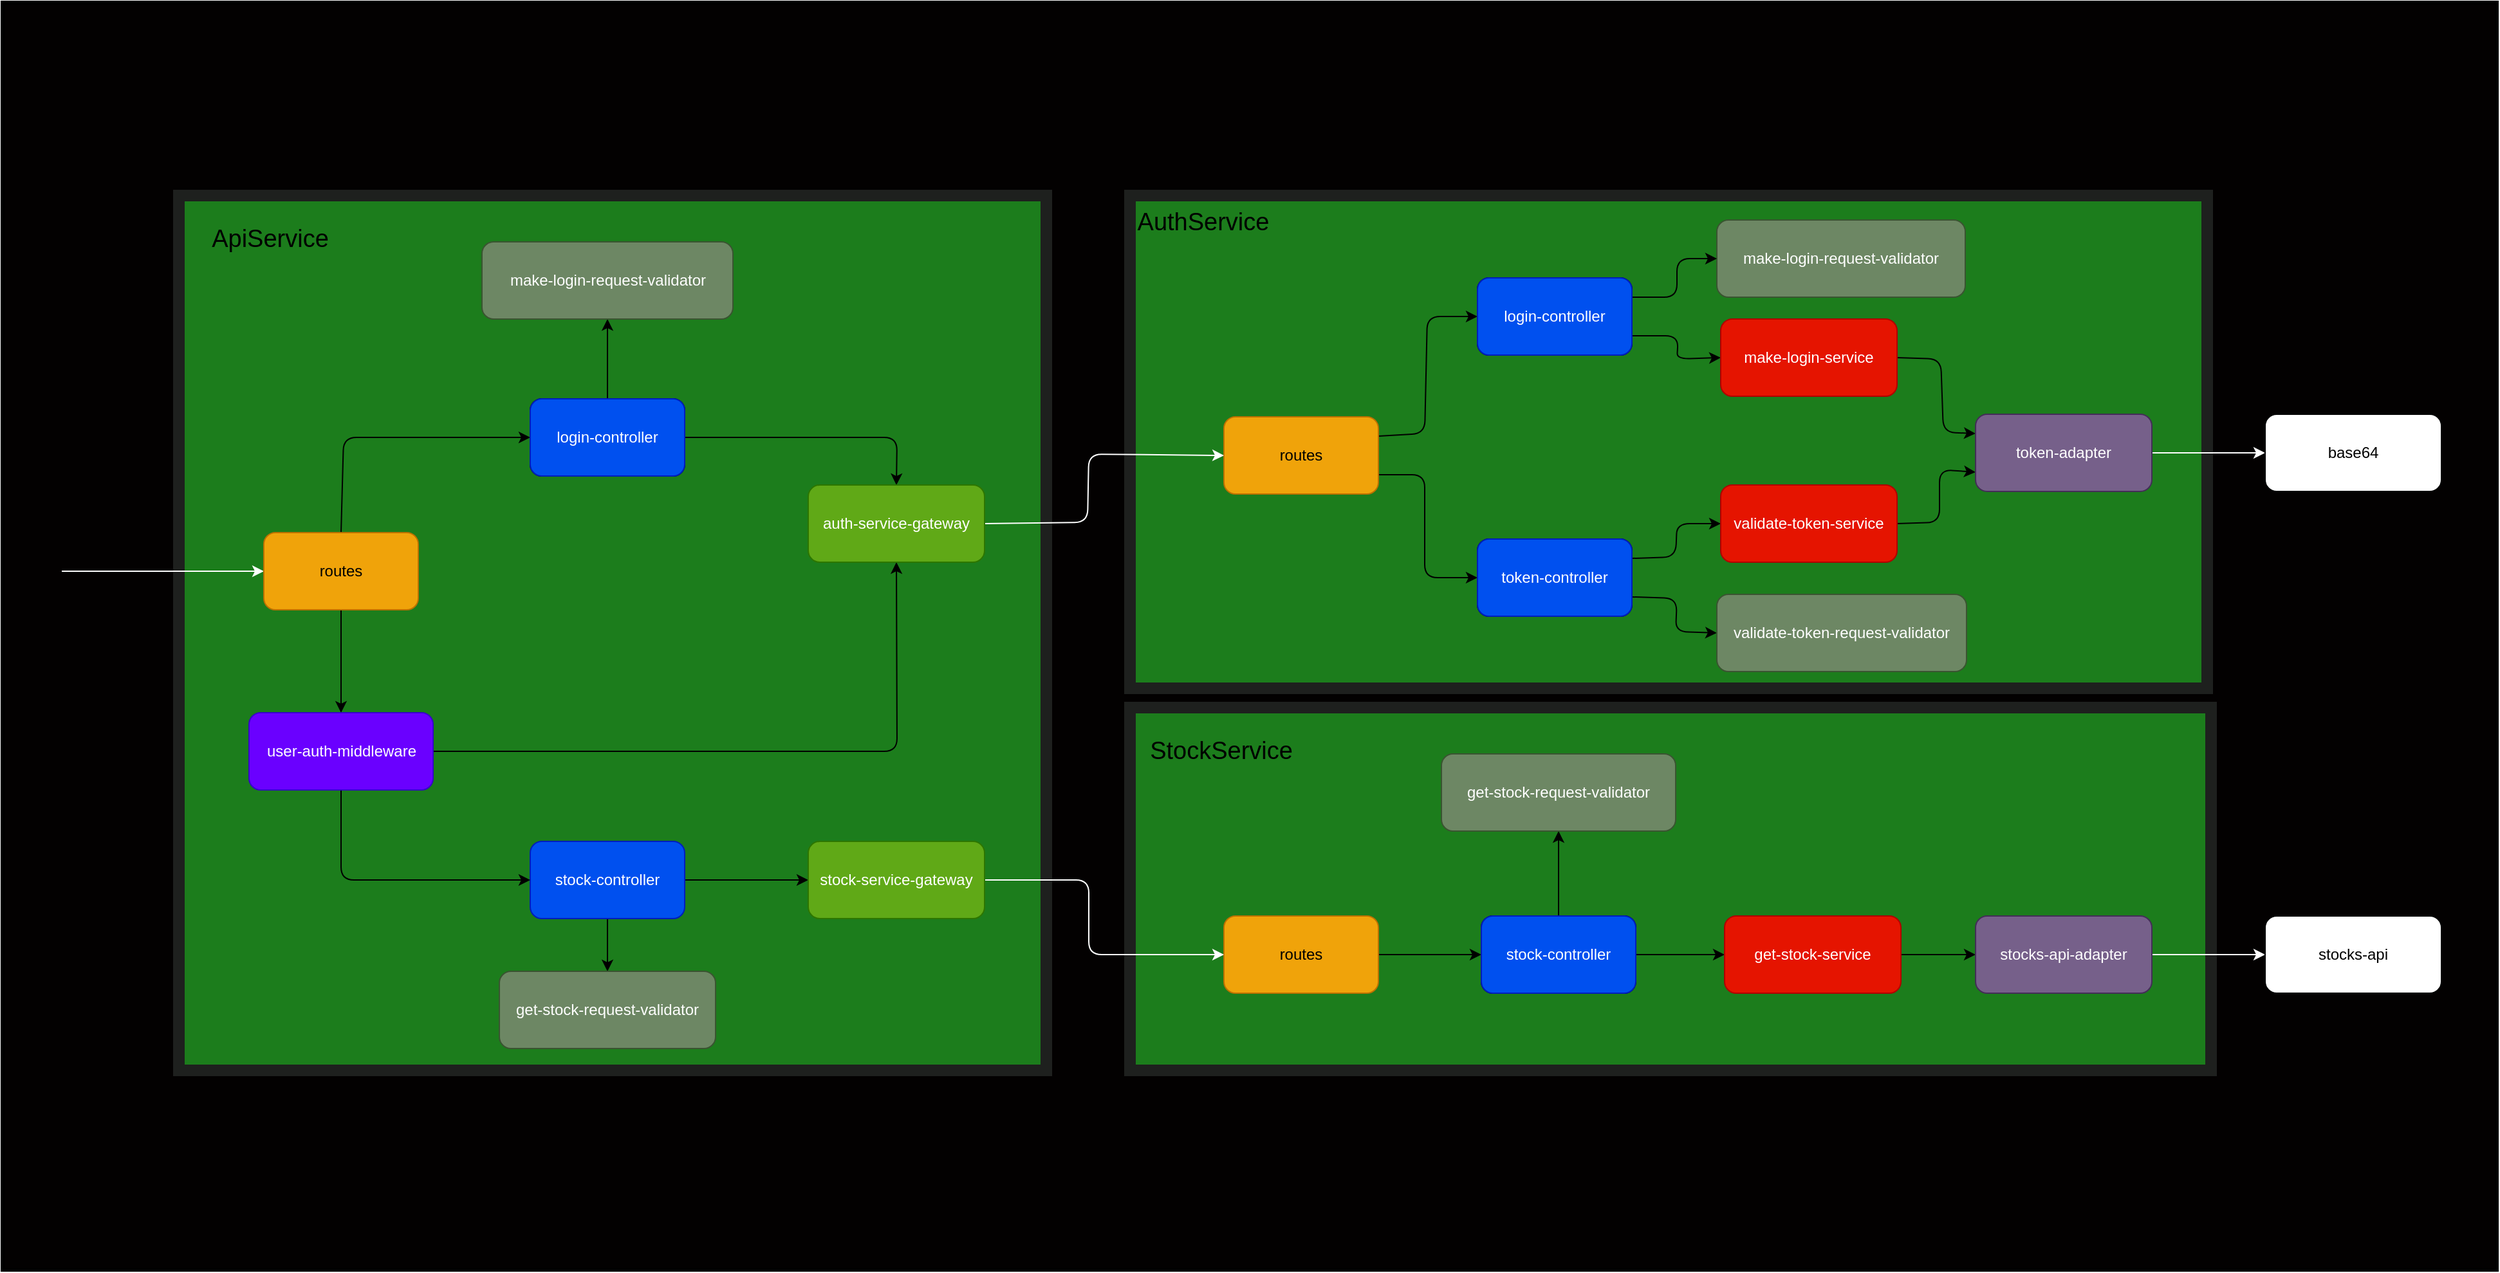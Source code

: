 <mxfile>
    <diagram id="W7Mkh2RLzANtmnkhI0Z8" name="Page-1">
        <mxGraphModel dx="3155" dy="1918" grid="0" gridSize="10" guides="1" tooltips="1" connect="1" arrows="1" fold="1" page="0" pageScale="1" pageWidth="850" pageHeight="1100" math="0" shadow="0">
            <root>
                <mxCell id="0"/>
                <mxCell id="1" parent="0"/>
                <mxCell id="89" value="" style="rounded=0;whiteSpace=wrap;html=1;strokeWidth=3;strokeColor=#000000;fillColor=#030101;" parent="1" vertex="1">
                    <mxGeometry x="-943" y="-221" width="1938" height="985" as="geometry"/>
                </mxCell>
                <mxCell id="10" value="" style="rounded=0;whiteSpace=wrap;html=1;fillColor=#1c7d1c;strokeWidth=9;strokeColor=#1e201e;fontColor=#ffffff;" parent="1" vertex="1">
                    <mxGeometry x="-67" y="-71" width="837" height="383" as="geometry"/>
                </mxCell>
                <mxCell id="5" style="edgeStyle=none;html=1;exitX=1;exitY=0.25;exitDx=0;exitDy=0;entryX=0;entryY=0.5;entryDx=0;entryDy=0;" parent="1" source="45" target="3" edge="1">
                    <mxGeometry relative="1" as="geometry">
                        <mxPoint x="123" y="23" as="sourcePoint"/>
                        <Array as="points">
                            <mxPoint x="162" y="114"/>
                            <mxPoint x="164" y="23"/>
                        </Array>
                    </mxGeometry>
                </mxCell>
                <mxCell id="7" style="edgeStyle=none;html=1;exitX=1;exitY=0.75;exitDx=0;exitDy=0;entryX=0;entryY=0.5;entryDx=0;entryDy=0;" parent="1" source="72" target="4" edge="1">
                    <mxGeometry relative="1" as="geometry">
                        <Array as="points">
                            <mxPoint x="359" y="38"/>
                            <mxPoint x="358" y="56"/>
                        </Array>
                    </mxGeometry>
                </mxCell>
                <mxCell id="3" value="login-controller" style="rounded=1;whiteSpace=wrap;html=1;" parent="1" vertex="1">
                    <mxGeometry x="203" y="-7" width="120" height="60" as="geometry"/>
                </mxCell>
                <mxCell id="82" style="edgeStyle=none;html=1;exitX=1;exitY=0.5;exitDx=0;exitDy=0;entryX=0;entryY=0.25;entryDx=0;entryDy=0;" parent="1" source="4" target="51" edge="1">
                    <mxGeometry relative="1" as="geometry">
                        <Array as="points">
                            <mxPoint x="563" y="56"/>
                            <mxPoint x="565" y="113"/>
                        </Array>
                    </mxGeometry>
                </mxCell>
                <mxCell id="4" value="make-login-service" style="rounded=1;whiteSpace=wrap;html=1;fillColor=#e51400;fontColor=#ffffff;strokeColor=#B20000;" parent="1" vertex="1">
                    <mxGeometry x="392" y="25" width="137" height="60" as="geometry"/>
                </mxCell>
                <mxCell id="8" value="make-login-request-validator" style="rounded=1;whiteSpace=wrap;html=1;fillColor=#6d8764;fontColor=#ffffff;strokeColor=#3A5431;" parent="1" vertex="1">
                    <mxGeometry x="389" y="-52" width="193" height="60" as="geometry"/>
                </mxCell>
                <mxCell id="12" value="AuthService" style="text;html=1;strokeColor=none;fillColor=none;align=center;verticalAlign=middle;whiteSpace=wrap;rounded=0;strokeWidth=6;fontSize=19;" parent="1" vertex="1">
                    <mxGeometry x="-40" y="-65" width="60" height="30" as="geometry"/>
                </mxCell>
                <mxCell id="13" value="" style="rounded=0;whiteSpace=wrap;html=1;strokeColor=#1e201e;strokeWidth=9;fillColor=#1c7d1c;fontColor=#ffffff;" parent="1" vertex="1">
                    <mxGeometry x="-806" y="-71" width="674" height="680" as="geometry"/>
                </mxCell>
                <mxCell id="14" style="edgeStyle=none;html=1;exitX=0.5;exitY=0;exitDx=0;exitDy=0;entryX=0;entryY=0.5;entryDx=0;entryDy=0;" parent="1" source="15" target="18" edge="1">
                    <mxGeometry relative="1" as="geometry">
                        <Array as="points">
                            <mxPoint x="-678" y="117"/>
                        </Array>
                    </mxGeometry>
                </mxCell>
                <mxCell id="31" style="edgeStyle=none;html=1;entryX=0;entryY=0.5;entryDx=0;entryDy=0;strokeColor=#FFFFFF;" parent="1" target="15" edge="1">
                    <mxGeometry relative="1" as="geometry">
                        <mxPoint x="-871.148" y="220.824" as="targetPoint"/>
                        <mxPoint x="-897" y="221" as="sourcePoint"/>
                    </mxGeometry>
                </mxCell>
                <mxCell id="61" style="edgeStyle=none;html=1;exitX=0.5;exitY=1;exitDx=0;exitDy=0;entryX=0.5;entryY=0;entryDx=0;entryDy=0;" parent="1" source="15" target="59" edge="1">
                    <mxGeometry relative="1" as="geometry"/>
                </mxCell>
                <mxCell id="15" value="routes" style="rounded=1;whiteSpace=wrap;html=1;fillColor=#f0a30a;fontColor=#000000;strokeColor=#BD7000;" parent="1" vertex="1">
                    <mxGeometry x="-740" y="191" width="120" height="60" as="geometry"/>
                </mxCell>
                <mxCell id="16" style="edgeStyle=none;html=1;exitX=1;exitY=0.5;exitDx=0;exitDy=0;entryX=0.5;entryY=0;entryDx=0;entryDy=0;" parent="1" source="18" target="64" edge="1">
                    <mxGeometry relative="1" as="geometry">
                        <mxPoint x="-344" y="117" as="targetPoint"/>
                        <Array as="points">
                            <mxPoint x="-248" y="117"/>
                        </Array>
                    </mxGeometry>
                </mxCell>
                <mxCell id="17" style="edgeStyle=none;html=1;exitX=0.5;exitY=0;exitDx=0;exitDy=0;entryX=0.5;entryY=1;entryDx=0;entryDy=0;" parent="1" source="18" target="20" edge="1">
                    <mxGeometry relative="1" as="geometry"/>
                </mxCell>
                <mxCell id="18" value="login-controller" style="rounded=1;whiteSpace=wrap;html=1;" parent="1" vertex="1">
                    <mxGeometry x="-533" y="87" width="120" height="60" as="geometry"/>
                </mxCell>
                <mxCell id="20" value="make-login-request-validator" style="rounded=1;whiteSpace=wrap;html=1;fillColor=#6d8764;fontColor=#ffffff;strokeColor=#3A5431;" parent="1" vertex="1">
                    <mxGeometry x="-570.5" y="-35" width="195" height="60" as="geometry"/>
                </mxCell>
                <mxCell id="21" value="ApiService" style="text;html=1;strokeColor=none;fillColor=none;align=center;verticalAlign=middle;whiteSpace=wrap;rounded=0;strokeWidth=6;fontSize=19;" parent="1" vertex="1">
                    <mxGeometry x="-765" y="-52" width="60" height="30" as="geometry"/>
                </mxCell>
                <mxCell id="22" value="" style="rounded=0;whiteSpace=wrap;html=1;fillColor=#1c7d1c;strokeWidth=9;strokeColor=#1e201e;fontColor=#ffffff;" parent="1" vertex="1">
                    <mxGeometry x="-67" y="327" width="840" height="282" as="geometry"/>
                </mxCell>
                <mxCell id="23" style="edgeStyle=none;html=1;exitX=1;exitY=0.5;exitDx=0;exitDy=0;entryX=0;entryY=0.5;entryDx=0;entryDy=0;" parent="1" source="24" target="27" edge="1">
                    <mxGeometry relative="1" as="geometry"/>
                </mxCell>
                <mxCell id="24" value="routes" style="rounded=1;whiteSpace=wrap;html=1;fillColor=#f0a30a;fontColor=#000000;strokeColor=#BD7000;" parent="1" vertex="1">
                    <mxGeometry x="6" y="489" width="120" height="60" as="geometry"/>
                </mxCell>
                <mxCell id="25" style="edgeStyle=none;html=1;exitX=1;exitY=0.5;exitDx=0;exitDy=0;entryX=0;entryY=0.5;entryDx=0;entryDy=0;" parent="1" source="27" target="28" edge="1">
                    <mxGeometry relative="1" as="geometry"/>
                </mxCell>
                <mxCell id="26" style="edgeStyle=none;html=1;exitX=0.5;exitY=0;exitDx=0;exitDy=0;entryX=0.5;entryY=1;entryDx=0;entryDy=0;" parent="1" source="27" target="29" edge="1">
                    <mxGeometry relative="1" as="geometry"/>
                </mxCell>
                <mxCell id="27" value="stock-controller" style="rounded=1;whiteSpace=wrap;html=1;" parent="1" vertex="1">
                    <mxGeometry x="206" y="489" width="120" height="60" as="geometry"/>
                </mxCell>
                <mxCell id="75" style="edgeStyle=none;html=1;exitX=1;exitY=0.5;exitDx=0;exitDy=0;entryX=0;entryY=0.5;entryDx=0;entryDy=0;" parent="1" source="28" target="74" edge="1">
                    <mxGeometry relative="1" as="geometry"/>
                </mxCell>
                <mxCell id="28" value="get-stock-service" style="rounded=1;whiteSpace=wrap;html=1;fillColor=#e51400;fontColor=#ffffff;strokeColor=#B20000;" parent="1" vertex="1">
                    <mxGeometry x="395" y="489" width="137" height="60" as="geometry"/>
                </mxCell>
                <mxCell id="29" value="get-stock-request-validator" style="rounded=1;whiteSpace=wrap;html=1;fillColor=#6d8764;fontColor=#ffffff;strokeColor=#3A5431;" parent="1" vertex="1">
                    <mxGeometry x="175" y="363" width="182" height="60" as="geometry"/>
                </mxCell>
                <mxCell id="30" value="StockService" style="text;html=1;strokeColor=none;fillColor=none;align=center;verticalAlign=middle;whiteSpace=wrap;rounded=0;strokeWidth=6;fontSize=19;" parent="1" vertex="1">
                    <mxGeometry x="-26" y="346" width="60" height="30" as="geometry"/>
                </mxCell>
                <mxCell id="37" style="edgeStyle=none;html=1;exitX=1;exitY=0.5;exitDx=0;exitDy=0;entryX=0;entryY=0.5;entryDx=0;entryDy=0;" parent="1" source="39" target="40" edge="1">
                    <mxGeometry relative="1" as="geometry"/>
                </mxCell>
                <mxCell id="58" style="edgeStyle=none;html=1;exitX=0.5;exitY=1;exitDx=0;exitDy=0;entryX=0.5;entryY=0;entryDx=0;entryDy=0;" parent="1" source="39" target="41" edge="1">
                    <mxGeometry relative="1" as="geometry"/>
                </mxCell>
                <mxCell id="39" value="stock-controller" style="rounded=1;whiteSpace=wrap;html=1;fillColor=#0050ef;fontColor=#ffffff;strokeColor=#001DBC;" parent="1" vertex="1">
                    <mxGeometry x="-533" y="431" width="120" height="60" as="geometry"/>
                </mxCell>
                <mxCell id="56" style="edgeStyle=none;html=1;exitX=1;exitY=0.5;exitDx=0;exitDy=0;entryX=0;entryY=0.5;entryDx=0;entryDy=0;strokeColor=#FFFFFF;" parent="1" source="40" target="24" edge="1">
                    <mxGeometry relative="1" as="geometry">
                        <Array as="points">
                            <mxPoint x="-99" y="461"/>
                            <mxPoint x="-99" y="519"/>
                        </Array>
                    </mxGeometry>
                </mxCell>
                <mxCell id="40" value="stock-service-gateway" style="rounded=1;whiteSpace=wrap;html=1;fillColor=#60a917;fontColor=#ffffff;strokeColor=#2D7600;" parent="1" vertex="1">
                    <mxGeometry x="-317" y="431" width="137" height="60" as="geometry"/>
                </mxCell>
                <mxCell id="41" value="get-stock-request-validator" style="rounded=1;whiteSpace=wrap;html=1;fillColor=#6d8764;fontColor=#ffffff;strokeColor=#3A5431;" parent="1" vertex="1">
                    <mxGeometry x="-557" y="532" width="168" height="60" as="geometry"/>
                </mxCell>
                <mxCell id="44" style="edgeStyle=none;html=1;exitX=1;exitY=0.75;exitDx=0;exitDy=0;entryX=0;entryY=0.5;entryDx=0;entryDy=0;" parent="1" source="45" target="47" edge="1">
                    <mxGeometry relative="1" as="geometry">
                        <Array as="points">
                            <mxPoint x="162" y="146"/>
                            <mxPoint x="162" y="226"/>
                        </Array>
                    </mxGeometry>
                </mxCell>
                <mxCell id="45" value="routes" style="rounded=1;whiteSpace=wrap;html=1;fillColor=#f0a30a;fontColor=#000000;strokeColor=#BD7000;" parent="1" vertex="1">
                    <mxGeometry x="6" y="101" width="120" height="60" as="geometry"/>
                </mxCell>
                <mxCell id="46" style="edgeStyle=none;html=1;exitX=1;exitY=0.25;exitDx=0;exitDy=0;entryX=0;entryY=0.5;entryDx=0;entryDy=0;" parent="1" source="71" target="49" edge="1">
                    <mxGeometry relative="1" as="geometry">
                        <Array as="points">
                            <mxPoint x="357" y="210"/>
                            <mxPoint x="358" y="184"/>
                        </Array>
                    </mxGeometry>
                </mxCell>
                <mxCell id="47" value="auth-controller" style="rounded=1;whiteSpace=wrap;html=1;" parent="1" vertex="1">
                    <mxGeometry x="203" y="196" width="120" height="60" as="geometry"/>
                </mxCell>
                <mxCell id="83" style="edgeStyle=none;html=1;exitX=1;exitY=0.5;exitDx=0;exitDy=0;entryX=0;entryY=0.75;entryDx=0;entryDy=0;" parent="1" source="49" target="51" edge="1">
                    <mxGeometry relative="1" as="geometry">
                        <Array as="points">
                            <mxPoint x="562" y="183"/>
                            <mxPoint x="562" y="142"/>
                        </Array>
                    </mxGeometry>
                </mxCell>
                <mxCell id="49" value="validate-token-service" style="rounded=1;whiteSpace=wrap;html=1;fillColor=#e51400;fontColor=#ffffff;strokeColor=#B20000;" parent="1" vertex="1">
                    <mxGeometry x="392" y="154" width="137" height="60" as="geometry"/>
                </mxCell>
                <mxCell id="50" style="edgeStyle=none;html=1;exitX=1;exitY=0.5;exitDx=0;exitDy=0;entryX=0;entryY=0.5;entryDx=0;entryDy=0;strokeColor=#FFFFFF;" parent="1" source="51" target="52" edge="1">
                    <mxGeometry relative="1" as="geometry"/>
                </mxCell>
                <mxCell id="51" value="token-adapter" style="rounded=1;whiteSpace=wrap;html=1;fillColor=#76608a;strokeColor=#432D57;fontColor=#ffffff;" parent="1" vertex="1">
                    <mxGeometry x="590" y="99" width="137" height="60" as="geometry"/>
                </mxCell>
                <mxCell id="52" value="base64" style="rounded=1;whiteSpace=wrap;html=1;" parent="1" vertex="1">
                    <mxGeometry x="815" y="99" width="137" height="60" as="geometry"/>
                </mxCell>
                <mxCell id="62" style="edgeStyle=none;html=1;exitX=0.5;exitY=1;exitDx=0;exitDy=0;entryX=0;entryY=0.5;entryDx=0;entryDy=0;" parent="1" source="59" target="39" edge="1">
                    <mxGeometry relative="1" as="geometry">
                        <Array as="points">
                            <mxPoint x="-680" y="461"/>
                        </Array>
                    </mxGeometry>
                </mxCell>
                <mxCell id="87" style="edgeStyle=none;html=1;exitX=1;exitY=0.5;exitDx=0;exitDy=0;entryX=0.5;entryY=1;entryDx=0;entryDy=0;" parent="1" source="59" target="64" edge="1">
                    <mxGeometry relative="1" as="geometry">
                        <Array as="points">
                            <mxPoint x="-248" y="361"/>
                        </Array>
                    </mxGeometry>
                </mxCell>
                <mxCell id="59" value="user-auth-middleware" style="rounded=1;whiteSpace=wrap;html=1;fillColor=#6a00ff;fontColor=#ffffff;strokeColor=#3700CC;" parent="1" vertex="1">
                    <mxGeometry x="-751.5" y="331" width="143" height="60" as="geometry"/>
                </mxCell>
                <mxCell id="88" style="edgeStyle=none;html=1;exitX=1;exitY=0.5;exitDx=0;exitDy=0;entryX=0;entryY=0.5;entryDx=0;entryDy=0;strokeColor=#FFFFFF;" parent="1" source="64" target="45" edge="1">
                    <mxGeometry relative="1" as="geometry">
                        <Array as="points">
                            <mxPoint x="-100" y="183"/>
                            <mxPoint x="-99" y="130"/>
                        </Array>
                    </mxGeometry>
                </mxCell>
                <mxCell id="64" value="auth-service-gateway" style="rounded=1;whiteSpace=wrap;html=1;fillColor=#60a917;fontColor=#ffffff;strokeColor=#2D7600;" parent="1" vertex="1">
                    <mxGeometry x="-317" y="154" width="137" height="60" as="geometry"/>
                </mxCell>
                <mxCell id="70" value="stock-controller" style="rounded=1;whiteSpace=wrap;html=1;fillColor=#0050ef;fontColor=#ffffff;strokeColor=#001DBC;" parent="1" vertex="1">
                    <mxGeometry x="206" y="489" width="120" height="60" as="geometry"/>
                </mxCell>
                <mxCell id="85" style="edgeStyle=none;html=1;exitX=1;exitY=0.75;exitDx=0;exitDy=0;entryX=0;entryY=0.5;entryDx=0;entryDy=0;" parent="1" source="71" target="80" edge="1">
                    <mxGeometry relative="1" as="geometry">
                        <Array as="points">
                            <mxPoint x="358" y="242"/>
                            <mxPoint x="357" y="268"/>
                        </Array>
                    </mxGeometry>
                </mxCell>
                <mxCell id="71" value="token-controller" style="rounded=1;whiteSpace=wrap;html=1;fillColor=#0050ef;fontColor=#ffffff;strokeColor=#001DBC;" parent="1" vertex="1">
                    <mxGeometry x="203" y="196" width="120" height="60" as="geometry"/>
                </mxCell>
                <mxCell id="84" style="edgeStyle=none;html=1;exitX=1;exitY=0.25;exitDx=0;exitDy=0;entryX=0;entryY=0.5;entryDx=0;entryDy=0;" parent="1" source="72" target="8" edge="1">
                    <mxGeometry relative="1" as="geometry">
                        <Array as="points">
                            <mxPoint x="358" y="8"/>
                            <mxPoint x="358" y="-22"/>
                        </Array>
                    </mxGeometry>
                </mxCell>
                <mxCell id="72" value="login-controller" style="rounded=1;whiteSpace=wrap;html=1;fillColor=#0050ef;fontColor=#ffffff;strokeColor=#001DBC;" parent="1" vertex="1">
                    <mxGeometry x="203" y="-7" width="120" height="60" as="geometry"/>
                </mxCell>
                <mxCell id="73" value="login-controller" style="rounded=1;whiteSpace=wrap;html=1;fillColor=#0050ef;fontColor=#ffffff;strokeColor=#001DBC;" parent="1" vertex="1">
                    <mxGeometry x="-533" y="87" width="120" height="60" as="geometry"/>
                </mxCell>
                <mxCell id="77" style="edgeStyle=none;html=1;exitX=1;exitY=0.5;exitDx=0;exitDy=0;entryX=0;entryY=0.5;entryDx=0;entryDy=0;strokeColor=#FFFFFF;" parent="1" source="74" target="76" edge="1">
                    <mxGeometry relative="1" as="geometry"/>
                </mxCell>
                <mxCell id="74" value="stocks-api-adapter" style="rounded=1;whiteSpace=wrap;html=1;fillColor=#76608a;strokeColor=#432D57;fontColor=#ffffff;" parent="1" vertex="1">
                    <mxGeometry x="590" y="489" width="137" height="60" as="geometry"/>
                </mxCell>
                <mxCell id="76" value="stocks-api" style="rounded=1;whiteSpace=wrap;html=1;" parent="1" vertex="1">
                    <mxGeometry x="815" y="489" width="137" height="60" as="geometry"/>
                </mxCell>
                <mxCell id="80" value="validate-token-request-validator" style="rounded=1;whiteSpace=wrap;html=1;fillColor=#6d8764;fontColor=#ffffff;strokeColor=#3A5431;" parent="1" vertex="1">
                    <mxGeometry x="389" y="239" width="194" height="60" as="geometry"/>
                </mxCell>
            </root>
        </mxGraphModel>
    </diagram>
</mxfile>